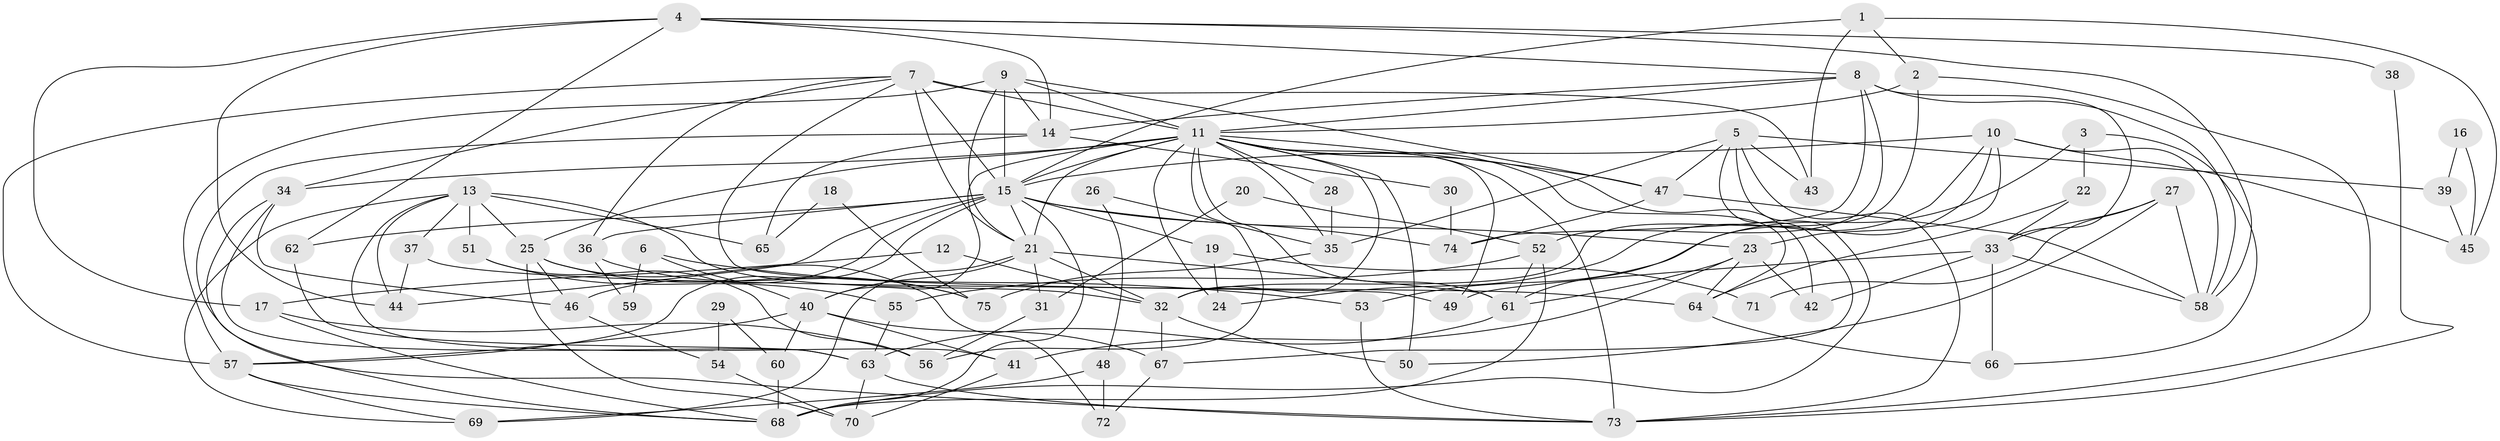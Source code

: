 // original degree distribution, {4: 0.2857142857142857, 3: 0.29523809523809524, 5: 0.08571428571428572, 6: 0.10476190476190476, 2: 0.14285714285714285, 7: 0.05714285714285714, 8: 0.02857142857142857}
// Generated by graph-tools (version 1.1) at 2025/50/03/04/25 22:50:46]
// undirected, 75 vertices, 172 edges
graph export_dot {
  node [color=gray90,style=filled];
  1;
  2;
  3;
  4;
  5;
  6;
  7;
  8;
  9;
  10;
  11;
  12;
  13;
  14;
  15;
  16;
  17;
  18;
  19;
  20;
  21;
  22;
  23;
  24;
  25;
  26;
  27;
  28;
  29;
  30;
  31;
  32;
  33;
  34;
  35;
  36;
  37;
  38;
  39;
  40;
  41;
  42;
  43;
  44;
  45;
  46;
  47;
  48;
  49;
  50;
  51;
  52;
  53;
  54;
  55;
  56;
  57;
  58;
  59;
  60;
  61;
  62;
  63;
  64;
  65;
  66;
  67;
  68;
  69;
  70;
  71;
  72;
  73;
  74;
  75;
  1 -- 2 [weight=1.0];
  1 -- 15 [weight=1.0];
  1 -- 43 [weight=1.0];
  1 -- 45 [weight=1.0];
  2 -- 11 [weight=1.0];
  2 -- 32 [weight=1.0];
  2 -- 73 [weight=1.0];
  3 -- 22 [weight=1.0];
  3 -- 53 [weight=1.0];
  3 -- 66 [weight=1.0];
  4 -- 8 [weight=1.0];
  4 -- 14 [weight=1.0];
  4 -- 17 [weight=1.0];
  4 -- 38 [weight=1.0];
  4 -- 44 [weight=1.0];
  4 -- 58 [weight=1.0];
  4 -- 62 [weight=2.0];
  5 -- 35 [weight=1.0];
  5 -- 39 [weight=1.0];
  5 -- 43 [weight=1.0];
  5 -- 47 [weight=1.0];
  5 -- 67 [weight=1.0];
  5 -- 68 [weight=1.0];
  5 -- 73 [weight=1.0];
  6 -- 40 [weight=1.0];
  6 -- 53 [weight=1.0];
  6 -- 59 [weight=1.0];
  7 -- 11 [weight=1.0];
  7 -- 15 [weight=2.0];
  7 -- 21 [weight=1.0];
  7 -- 34 [weight=1.0];
  7 -- 36 [weight=1.0];
  7 -- 43 [weight=1.0];
  7 -- 49 [weight=1.0];
  7 -- 57 [weight=1.0];
  8 -- 11 [weight=1.0];
  8 -- 14 [weight=1.0];
  8 -- 33 [weight=1.0];
  8 -- 52 [weight=2.0];
  8 -- 58 [weight=1.0];
  8 -- 74 [weight=1.0];
  9 -- 11 [weight=1.0];
  9 -- 14 [weight=1.0];
  9 -- 15 [weight=1.0];
  9 -- 21 [weight=1.0];
  9 -- 47 [weight=1.0];
  9 -- 57 [weight=1.0];
  10 -- 15 [weight=1.0];
  10 -- 23 [weight=1.0];
  10 -- 24 [weight=1.0];
  10 -- 45 [weight=1.0];
  10 -- 58 [weight=1.0];
  10 -- 61 [weight=1.0];
  11 -- 15 [weight=1.0];
  11 -- 21 [weight=1.0];
  11 -- 24 [weight=1.0];
  11 -- 25 [weight=1.0];
  11 -- 28 [weight=1.0];
  11 -- 32 [weight=1.0];
  11 -- 34 [weight=2.0];
  11 -- 35 [weight=1.0];
  11 -- 40 [weight=2.0];
  11 -- 42 [weight=1.0];
  11 -- 47 [weight=1.0];
  11 -- 49 [weight=1.0];
  11 -- 50 [weight=1.0];
  11 -- 56 [weight=1.0];
  11 -- 61 [weight=1.0];
  11 -- 64 [weight=1.0];
  11 -- 73 [weight=1.0];
  12 -- 17 [weight=1.0];
  12 -- 32 [weight=1.0];
  13 -- 25 [weight=1.0];
  13 -- 32 [weight=1.0];
  13 -- 37 [weight=1.0];
  13 -- 41 [weight=1.0];
  13 -- 44 [weight=1.0];
  13 -- 51 [weight=1.0];
  13 -- 65 [weight=2.0];
  13 -- 69 [weight=1.0];
  14 -- 30 [weight=1.0];
  14 -- 65 [weight=1.0];
  14 -- 73 [weight=1.0];
  15 -- 19 [weight=1.0];
  15 -- 21 [weight=1.0];
  15 -- 23 [weight=1.0];
  15 -- 36 [weight=1.0];
  15 -- 44 [weight=1.0];
  15 -- 46 [weight=1.0];
  15 -- 57 [weight=1.0];
  15 -- 62 [weight=1.0];
  15 -- 68 [weight=1.0];
  15 -- 74 [weight=1.0];
  16 -- 39 [weight=1.0];
  16 -- 45 [weight=1.0];
  17 -- 56 [weight=1.0];
  17 -- 68 [weight=1.0];
  18 -- 65 [weight=1.0];
  18 -- 75 [weight=1.0];
  19 -- 24 [weight=1.0];
  19 -- 71 [weight=1.0];
  20 -- 31 [weight=1.0];
  20 -- 52 [weight=1.0];
  21 -- 31 [weight=1.0];
  21 -- 32 [weight=1.0];
  21 -- 40 [weight=1.0];
  21 -- 61 [weight=1.0];
  21 -- 69 [weight=1.0];
  22 -- 33 [weight=1.0];
  22 -- 64 [weight=1.0];
  23 -- 41 [weight=1.0];
  23 -- 42 [weight=1.0];
  23 -- 61 [weight=1.0];
  23 -- 64 [weight=1.0];
  25 -- 46 [weight=1.0];
  25 -- 70 [weight=1.0];
  25 -- 72 [weight=1.0];
  25 -- 75 [weight=1.0];
  26 -- 35 [weight=1.0];
  26 -- 48 [weight=1.0];
  27 -- 33 [weight=1.0];
  27 -- 50 [weight=1.0];
  27 -- 58 [weight=1.0];
  27 -- 71 [weight=1.0];
  28 -- 35 [weight=1.0];
  29 -- 54 [weight=1.0];
  29 -- 60 [weight=1.0];
  30 -- 74 [weight=1.0];
  31 -- 56 [weight=1.0];
  32 -- 50 [weight=1.0];
  32 -- 67 [weight=1.0];
  33 -- 42 [weight=1.0];
  33 -- 49 [weight=1.0];
  33 -- 58 [weight=1.0];
  33 -- 66 [weight=1.0];
  34 -- 46 [weight=1.0];
  34 -- 63 [weight=1.0];
  34 -- 68 [weight=1.0];
  35 -- 75 [weight=1.0];
  36 -- 59 [weight=1.0];
  36 -- 75 [weight=1.0];
  37 -- 44 [weight=1.0];
  37 -- 64 [weight=1.0];
  38 -- 73 [weight=1.0];
  39 -- 45 [weight=1.0];
  40 -- 41 [weight=1.0];
  40 -- 57 [weight=1.0];
  40 -- 60 [weight=1.0];
  40 -- 67 [weight=1.0];
  41 -- 70 [weight=1.0];
  46 -- 54 [weight=1.0];
  47 -- 58 [weight=1.0];
  47 -- 74 [weight=1.0];
  48 -- 69 [weight=1.0];
  48 -- 72 [weight=1.0];
  51 -- 55 [weight=1.0];
  51 -- 56 [weight=1.0];
  52 -- 55 [weight=1.0];
  52 -- 61 [weight=1.0];
  52 -- 68 [weight=1.0];
  53 -- 73 [weight=1.0];
  54 -- 70 [weight=1.0];
  55 -- 63 [weight=1.0];
  57 -- 68 [weight=1.0];
  57 -- 69 [weight=1.0];
  60 -- 68 [weight=1.0];
  61 -- 63 [weight=1.0];
  62 -- 63 [weight=1.0];
  63 -- 70 [weight=1.0];
  63 -- 73 [weight=1.0];
  64 -- 66 [weight=1.0];
  67 -- 72 [weight=1.0];
}
